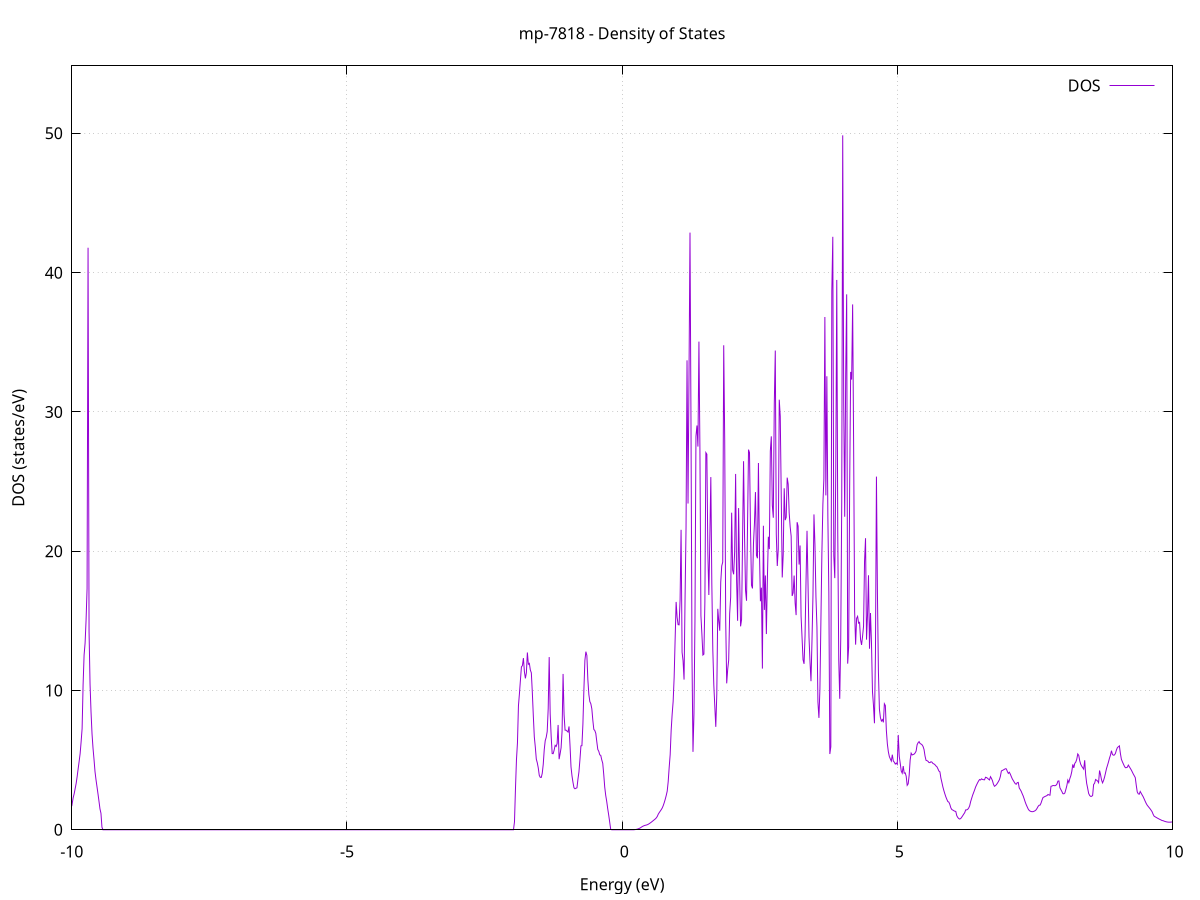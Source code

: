 set title 'mp-7818 - Density of States'
set xlabel 'Energy (eV)'
set ylabel 'DOS (states/eV)'
set grid
set xrange [-10:10]
set yrange [0:54.845]
set xzeroaxis lt -1
set terminal png size 800,600
set output 'mp-7818_dos_gnuplot.png'
plot '-' using 1:2 with lines title 'DOS'
-11.704500 0.000000
-11.686400 0.000000
-11.668400 0.000000
-11.650400 0.000000
-11.632400 0.000000
-11.614400 0.000000
-11.596300 0.000000
-11.578300 0.000000
-11.560300 0.000000
-11.542300 0.000000
-11.524300 0.000000
-11.506200 0.000000
-11.488200 0.000000
-11.470200 0.000000
-11.452200 0.000000
-11.434200 0.000000
-11.416200 0.000000
-11.398100 0.000000
-11.380100 0.000000
-11.362100 0.000000
-11.344100 0.000000
-11.326100 0.000000
-11.308000 0.000000
-11.290000 0.000000
-11.272000 0.000000
-11.254000 0.000000
-11.236000 0.000000
-11.217900 0.000000
-11.199900 0.000000
-11.181900 0.000000
-11.163900 0.000000
-11.145900 0.000000
-11.127900 0.000000
-11.109800 0.000000
-11.091800 0.000000
-11.073800 0.000000
-11.055800 0.000000
-11.037800 0.000000
-11.019700 0.000000
-11.001700 0.000000
-10.983700 0.000000
-10.965700 0.000000
-10.947700 0.000000
-10.929600 0.000000
-10.911600 0.000000
-10.893600 0.000000
-10.875600 0.000000
-10.857600 0.000000
-10.839600 0.000000
-10.821500 0.000000
-10.803500 0.000000
-10.785500 0.000000
-10.767500 0.000000
-10.749500 0.000000
-10.731400 0.000000
-10.713400 0.000000
-10.695400 0.000000
-10.677400 0.000000
-10.659400 0.000000
-10.641300 0.000000
-10.623300 0.000000
-10.605300 0.000000
-10.587300 0.000000
-10.569300 0.000000
-10.551300 0.000000
-10.533200 0.000000
-10.515200 0.000000
-10.497200 0.000000
-10.479200 0.000000
-10.461200 0.000000
-10.443100 0.000000
-10.425100 0.000000
-10.407100 0.000000
-10.389100 0.000000
-10.371100 0.000000
-10.353000 0.000000
-10.335000 0.000000
-10.317000 0.000000
-10.299000 0.000000
-10.281000 0.000000
-10.263000 0.000000
-10.244900 0.000000
-10.226900 0.000000
-10.208900 0.000000
-10.190900 0.000000
-10.172900 0.000000
-10.154800 0.000000
-10.136800 0.000000
-10.118800 0.000000
-10.100800 0.000000
-10.082800 0.000000
-10.064700 0.003700
-10.046700 0.528000
-10.028700 1.238300
-10.010700 1.421700
-9.992700 1.884800
-9.974600 2.308200
-9.956600 2.587300
-9.938600 2.962700
-9.920600 3.331700
-9.902600 3.821900
-9.884600 4.375500
-9.866500 4.909200
-9.848500 5.467500
-9.830500 6.323600
-9.812500 7.261700
-9.794500 10.437900
-9.776400 12.550800
-9.758400 13.399100
-9.740400 15.060600
-9.722400 17.315200
-9.704400 41.787700
-9.686300 14.221400
-9.668300 10.449400
-9.650300 8.446800
-9.632300 6.886600
-9.614300 5.857400
-9.596300 5.053900
-9.578200 4.175700
-9.560200 3.595200
-9.542200 3.092300
-9.524200 2.584800
-9.506200 2.055900
-9.488100 1.502300
-9.470100 1.184700
-9.452100 0.188100
-9.434100 0.000000
-9.416100 0.000000
-9.398000 0.000000
-9.380000 0.000000
-9.362000 0.000000
-9.344000 0.000000
-9.326000 0.000000
-9.308000 0.000000
-9.289900 0.000000
-9.271900 0.000000
-9.253900 0.000000
-9.235900 0.000000
-9.217900 0.000000
-9.199800 0.000000
-9.181800 0.000000
-9.163800 0.000000
-9.145800 0.000000
-9.127800 0.000000
-9.109700 0.000000
-9.091700 0.000000
-9.073700 0.000000
-9.055700 0.000000
-9.037700 0.000000
-9.019700 0.000000
-9.001600 0.000000
-8.983600 0.000000
-8.965600 0.000000
-8.947600 0.000000
-8.929600 0.000000
-8.911500 0.000000
-8.893500 0.000000
-8.875500 0.000000
-8.857500 0.000000
-8.839500 0.000000
-8.821400 0.000000
-8.803400 0.000000
-8.785400 0.000000
-8.767400 0.000000
-8.749400 0.000000
-8.731400 0.000000
-8.713300 0.000000
-8.695300 0.000000
-8.677300 0.000000
-8.659300 0.000000
-8.641300 0.000000
-8.623200 0.000000
-8.605200 0.000000
-8.587200 0.000000
-8.569200 0.000000
-8.551200 0.000000
-8.533100 0.000000
-8.515100 0.000000
-8.497100 0.000000
-8.479100 0.000000
-8.461100 0.000000
-8.443100 0.000000
-8.425000 0.000000
-8.407000 0.000000
-8.389000 0.000000
-8.371000 0.000000
-8.353000 0.000000
-8.334900 0.000000
-8.316900 0.000000
-8.298900 0.000000
-8.280900 0.000000
-8.262900 0.000000
-8.244800 0.000000
-8.226800 0.000000
-8.208800 0.000000
-8.190800 0.000000
-8.172800 0.000000
-8.154800 0.000000
-8.136700 0.000000
-8.118700 0.000000
-8.100700 0.000000
-8.082700 0.000000
-8.064700 0.000000
-8.046600 0.000000
-8.028600 0.000000
-8.010600 0.000000
-7.992600 0.000000
-7.974600 0.000000
-7.956500 0.000000
-7.938500 0.000000
-7.920500 0.000000
-7.902500 0.000000
-7.884500 0.000000
-7.866500 0.000000
-7.848400 0.000000
-7.830400 0.000000
-7.812400 0.000000
-7.794400 0.000000
-7.776400 0.000000
-7.758300 0.000000
-7.740300 0.000000
-7.722300 0.000000
-7.704300 0.000000
-7.686300 0.000000
-7.668200 0.000000
-7.650200 0.000000
-7.632200 0.000000
-7.614200 0.000000
-7.596200 0.000000
-7.578100 0.000000
-7.560100 0.000000
-7.542100 0.000000
-7.524100 0.000000
-7.506100 0.000000
-7.488100 0.000000
-7.470000 0.000000
-7.452000 0.000000
-7.434000 0.000000
-7.416000 0.000000
-7.398000 0.000000
-7.379900 0.000000
-7.361900 0.000000
-7.343900 0.000000
-7.325900 0.000000
-7.307900 0.000000
-7.289800 0.000000
-7.271800 0.000000
-7.253800 0.000000
-7.235800 0.000000
-7.217800 0.000000
-7.199800 0.000000
-7.181700 0.000000
-7.163700 0.000000
-7.145700 0.000000
-7.127700 0.000000
-7.109700 0.000000
-7.091600 0.000000
-7.073600 0.000000
-7.055600 0.000000
-7.037600 0.000000
-7.019600 0.000000
-7.001500 0.000000
-6.983500 0.000000
-6.965500 0.000000
-6.947500 0.000000
-6.929500 0.000000
-6.911500 0.000000
-6.893400 0.000000
-6.875400 0.000000
-6.857400 0.000000
-6.839400 0.000000
-6.821400 0.000000
-6.803300 0.000000
-6.785300 0.000000
-6.767300 0.000000
-6.749300 0.000000
-6.731300 0.000000
-6.713200 0.000000
-6.695200 0.000000
-6.677200 0.000000
-6.659200 0.000000
-6.641200 0.000000
-6.623200 0.000000
-6.605100 0.000000
-6.587100 0.000000
-6.569100 0.000000
-6.551100 0.000000
-6.533100 0.000000
-6.515000 0.000000
-6.497000 0.000000
-6.479000 0.000000
-6.461000 0.000000
-6.443000 0.000000
-6.424900 0.000000
-6.406900 0.000000
-6.388900 0.000000
-6.370900 0.000000
-6.352900 0.000000
-6.334900 0.000000
-6.316800 0.000000
-6.298800 0.000000
-6.280800 0.000000
-6.262800 0.000000
-6.244800 0.000000
-6.226700 0.000000
-6.208700 0.000000
-6.190700 0.000000
-6.172700 0.000000
-6.154700 0.000000
-6.136600 0.000000
-6.118600 0.000000
-6.100600 0.000000
-6.082600 0.000000
-6.064600 0.000000
-6.046600 0.000000
-6.028500 0.000000
-6.010500 0.000000
-5.992500 0.000000
-5.974500 0.000000
-5.956500 0.000000
-5.938400 0.000000
-5.920400 0.000000
-5.902400 0.000000
-5.884400 0.000000
-5.866400 0.000000
-5.848300 0.000000
-5.830300 0.000000
-5.812300 0.000000
-5.794300 0.000000
-5.776300 0.000000
-5.758300 0.000000
-5.740200 0.000000
-5.722200 0.000000
-5.704200 0.000000
-5.686200 0.000000
-5.668200 0.000000
-5.650100 0.000000
-5.632100 0.000000
-5.614100 0.000000
-5.596100 0.000000
-5.578100 0.000000
-5.560000 0.000000
-5.542000 0.000000
-5.524000 0.000000
-5.506000 0.000000
-5.488000 0.000000
-5.469900 0.000000
-5.451900 0.000000
-5.433900 0.000000
-5.415900 0.000000
-5.397900 0.000000
-5.379900 0.000000
-5.361800 0.000000
-5.343800 0.000000
-5.325800 0.000000
-5.307800 0.000000
-5.289800 0.000000
-5.271700 0.000000
-5.253700 0.000000
-5.235700 0.000000
-5.217700 0.000000
-5.199700 0.000000
-5.181600 0.000000
-5.163600 0.000000
-5.145600 0.000000
-5.127600 0.000000
-5.109600 0.000000
-5.091600 0.000000
-5.073500 0.000000
-5.055500 0.000000
-5.037500 0.000000
-5.019500 0.000000
-5.001500 0.000000
-4.983400 0.000000
-4.965400 0.000000
-4.947400 0.000000
-4.929400 0.000000
-4.911400 0.000000
-4.893300 0.000000
-4.875300 0.000000
-4.857300 0.000000
-4.839300 0.000000
-4.821300 0.000000
-4.803300 0.000000
-4.785200 0.000000
-4.767200 0.000000
-4.749200 0.000000
-4.731200 0.000000
-4.713200 0.000000
-4.695100 0.000000
-4.677100 0.000000
-4.659100 0.000000
-4.641100 0.000000
-4.623100 0.000000
-4.605000 0.000000
-4.587000 0.000000
-4.569000 0.000000
-4.551000 0.000000
-4.533000 0.000000
-4.515000 0.000000
-4.496900 0.000000
-4.478900 0.000000
-4.460900 0.000000
-4.442900 0.000000
-4.424900 0.000000
-4.406800 0.000000
-4.388800 0.000000
-4.370800 0.000000
-4.352800 0.000000
-4.334800 0.000000
-4.316700 0.000000
-4.298700 0.000000
-4.280700 0.000000
-4.262700 0.000000
-4.244700 0.000000
-4.226700 0.000000
-4.208600 0.000000
-4.190600 0.000000
-4.172600 0.000000
-4.154600 0.000000
-4.136600 0.000000
-4.118500 0.000000
-4.100500 0.000000
-4.082500 0.000000
-4.064500 0.000000
-4.046500 0.000000
-4.028400 0.000000
-4.010400 0.000000
-3.992400 0.000000
-3.974400 0.000000
-3.956400 0.000000
-3.938400 0.000000
-3.920300 0.000000
-3.902300 0.000000
-3.884300 0.000000
-3.866300 0.000000
-3.848300 0.000000
-3.830200 0.000000
-3.812200 0.000000
-3.794200 0.000000
-3.776200 0.000000
-3.758200 0.000000
-3.740100 0.000000
-3.722100 0.000000
-3.704100 0.000000
-3.686100 0.000000
-3.668100 0.000000
-3.650100 0.000000
-3.632000 0.000000
-3.614000 0.000000
-3.596000 0.000000
-3.578000 0.000000
-3.560000 0.000000
-3.541900 0.000000
-3.523900 0.000000
-3.505900 0.000000
-3.487900 0.000000
-3.469900 0.000000
-3.451800 0.000000
-3.433800 0.000000
-3.415800 0.000000
-3.397800 0.000000
-3.379800 0.000000
-3.361800 0.000000
-3.343700 0.000000
-3.325700 0.000000
-3.307700 0.000000
-3.289700 0.000000
-3.271700 0.000000
-3.253600 0.000000
-3.235600 0.000000
-3.217600 0.000000
-3.199600 0.000000
-3.181600 0.000000
-3.163500 0.000000
-3.145500 0.000000
-3.127500 0.000000
-3.109500 0.000000
-3.091500 0.000000
-3.073400 0.000000
-3.055400 0.000000
-3.037400 0.000000
-3.019400 0.000000
-3.001400 0.000000
-2.983400 0.000000
-2.965300 0.000000
-2.947300 0.000000
-2.929300 0.000000
-2.911300 0.000000
-2.893300 0.000000
-2.875200 0.000000
-2.857200 0.000000
-2.839200 0.000000
-2.821200 0.000000
-2.803200 0.000000
-2.785100 0.000000
-2.767100 0.000000
-2.749100 0.000000
-2.731100 0.000000
-2.713100 0.000000
-2.695100 0.000000
-2.677000 0.000000
-2.659000 0.000000
-2.641000 0.000000
-2.623000 0.000000
-2.605000 0.000000
-2.586900 0.000000
-2.568900 0.000000
-2.550900 0.000000
-2.532900 0.000000
-2.514900 0.000000
-2.496800 0.000000
-2.478800 0.000000
-2.460800 0.000000
-2.442800 0.000000
-2.424800 0.000000
-2.406800 0.000000
-2.388700 0.000000
-2.370700 0.000000
-2.352700 0.000000
-2.334700 0.000000
-2.316700 0.000000
-2.298600 0.000000
-2.280600 0.000000
-2.262600 0.000000
-2.244600 0.000000
-2.226600 0.000000
-2.208500 0.000000
-2.190500 0.000000
-2.172500 0.000000
-2.154500 0.000000
-2.136500 0.000000
-2.118500 0.000000
-2.100400 0.000000
-2.082400 0.000000
-2.064400 0.000000
-2.046400 0.000000
-2.028400 0.000000
-2.010300 0.000000
-1.992300 0.000000
-1.974300 0.000000
-1.956300 0.567200
-1.938300 2.950800
-1.920200 5.035500
-1.902200 6.238400
-1.884200 8.904700
-1.866200 9.776300
-1.848200 10.744000
-1.830200 11.694600
-1.812100 11.787600
-1.794100 12.327100
-1.776100 11.356600
-1.758100 10.870100
-1.740100 11.270800
-1.722000 12.727400
-1.704000 11.881900
-1.686000 11.947100
-1.668000 11.470500
-1.650000 11.265800
-1.631900 9.853500
-1.613900 8.174700
-1.595900 6.666500
-1.577900 5.947400
-1.559900 5.072600
-1.541900 4.808900
-1.523800 4.435800
-1.505800 3.905100
-1.487800 3.764400
-1.469800 3.757300
-1.451800 4.051200
-1.433700 4.695300
-1.415700 5.745000
-1.397700 6.395700
-1.379700 6.636100
-1.361700 7.053400
-1.343600 8.696000
-1.325600 12.400700
-1.307600 8.320700
-1.289600 6.698500
-1.271600 5.471700
-1.253600 5.463400
-1.235500 5.718600
-1.217500 6.060100
-1.199500 5.983300
-1.181500 6.189000
-1.163500 7.524500
-1.145400 5.067300
-1.127400 5.449900
-1.109400 5.887300
-1.091400 7.084900
-1.073400 11.188000
-1.055300 8.261900
-1.037300 7.152500
-1.019300 7.149100
-1.001300 7.083300
-0.983300 7.015600
-0.965200 7.417800
-0.947200 6.047600
-0.929200 4.514400
-0.911200 3.866400
-0.893200 3.402600
-0.875200 3.015100
-0.857100 2.944700
-0.839100 2.982600
-0.821100 3.013900
-0.803100 3.632400
-0.785100 4.152500
-0.767000 5.033500
-0.749000 6.022400
-0.731000 6.040500
-0.713000 7.580100
-0.695000 10.062600
-0.676900 12.164200
-0.658900 12.787500
-0.640900 12.512700
-0.622900 10.767400
-0.604900 9.713300
-0.586900 9.205600
-0.568800 9.047800
-0.550800 8.685700
-0.532800 7.867700
-0.514800 7.207400
-0.496800 7.126600
-0.478700 6.924700
-0.460700 6.325100
-0.442700 5.769800
-0.424700 5.634400
-0.406700 5.381300
-0.388600 5.339900
-0.370600 5.020300
-0.352600 4.775200
-0.334600 3.981900
-0.316600 3.063100
-0.298600 2.469600
-0.280500 2.042000
-0.262500 1.521100
-0.244500 1.062100
-0.226500 0.560100
-0.208500 0.038600
-0.190400 0.000000
-0.172400 0.000000
-0.154400 0.000000
-0.136400 0.000000
-0.118400 0.000000
-0.100300 0.000000
-0.082300 0.000000
-0.064300 0.000000
-0.046300 0.000000
-0.028300 0.000000
-0.010300 0.000000
0.007800 0.000000
0.025800 0.000000
0.043800 0.000000
0.061800 0.000000
0.079800 0.000000
0.097900 0.000000
0.115900 0.000000
0.133900 0.000000
0.151900 0.000000
0.169900 0.000000
0.188000 0.000000
0.206000 0.000800
0.224000 0.006000
0.242000 0.015800
0.260000 0.030400
0.278000 0.049700
0.296100 0.073700
0.314100 0.102600
0.332100 0.141600
0.350100 0.191800
0.368100 0.235300
0.386200 0.272200
0.404200 0.302400
0.422200 0.323300
0.440200 0.340100
0.458200 0.365500
0.476300 0.400800
0.494300 0.445500
0.512300 0.494900
0.530300 0.547800
0.548300 0.604100
0.566300 0.662800
0.584400 0.721300
0.602400 0.779400
0.620400 0.852700
0.638400 0.957900
0.656400 1.122300
0.674500 1.236900
0.692500 1.341200
0.710500 1.446500
0.728500 1.564800
0.746500 1.734000
0.764600 1.944700
0.782600 2.185800
0.800600 2.457100
0.818600 2.769300
0.836600 3.449300
0.854600 4.472500
0.872700 5.394300
0.890700 7.139000
0.908700 8.297900
0.926700 9.210600
0.944700 10.929200
0.962800 13.671100
0.980800 16.359000
0.998800 15.254800
1.016800 14.725700
1.034800 14.713500
1.052900 16.512500
1.070900 21.538100
1.088900 12.748000
1.106900 12.136300
1.124900 10.781300
1.143000 16.598500
1.161000 21.703300
1.179000 33.701700
1.197000 23.424500
1.215000 32.682200
1.233000 42.873200
1.251100 29.096200
1.269100 12.403200
1.287100 5.593400
1.305100 8.344500
1.323100 15.048500
1.341200 28.253300
1.359200 29.023900
1.377200 27.513200
1.395200 35.048900
1.413200 27.314500
1.431300 15.380500
1.449300 14.020800
1.467300 12.544600
1.485300 12.609000
1.503300 16.332700
1.521300 27.077500
1.539400 26.959800
1.557400 19.877800
1.575400 16.854800
1.593400 20.973200
1.611400 25.323100
1.629500 17.653400
1.647500 12.897500
1.665500 10.403400
1.683500 8.866500
1.701500 7.391600
1.719600 9.717800
1.737600 15.865000
1.755600 14.984500
1.773600 14.292800
1.791600 17.791200
1.809600 18.941500
1.827700 19.221800
1.845700 34.783800
1.863700 27.970500
1.881700 15.012400
1.899700 10.512800
1.917800 11.520400
1.935800 12.169400
1.953800 15.522200
1.971800 16.699800
1.989800 22.766600
2.007900 18.635700
2.025900 18.341400
2.043900 19.921800
2.061900 25.548100
2.079900 17.891900
2.097900 15.002800
2.116000 23.097600
2.134000 18.265000
2.152000 14.605700
2.170000 15.090200
2.188000 20.888400
2.206100 26.459300
2.224100 21.046500
2.242100 17.175600
2.260100 16.443000
2.278100 21.783700
2.296200 27.293200
2.314200 27.076100
2.332200 21.525300
2.350200 17.561000
2.368200 17.327900
2.386200 20.546800
2.404300 22.035300
2.422300 24.245300
2.440300 19.706700
2.458300 19.494700
2.476300 26.334300
2.494400 20.111800
2.512400 16.406500
2.530400 17.380900
2.548400 11.571300
2.566400 21.828400
2.584500 15.783700
2.602500 18.257400
2.620500 14.049400
2.638500 17.958900
2.656500 21.039300
2.674500 20.152600
2.692600 27.196400
2.710600 28.246600
2.728600 23.296600
2.746600 22.402700
2.764600 30.617900
2.782700 34.409500
2.800700 21.237500
2.818700 18.939700
2.836700 20.140700
2.854700 30.878800
2.872800 29.684500
2.890800 24.019300
2.908800 18.115500
2.926800 19.774700
2.944800 24.516700
2.962800 22.231300
2.980900 22.438000
2.998900 25.282200
3.016900 24.813200
3.034900 22.756000
3.052900 21.756900
3.071000 21.074100
3.089000 16.787200
3.107000 17.007400
3.125000 18.250700
3.143000 16.292400
3.161100 15.411800
3.179100 22.082600
3.197100 21.799800
3.215100 19.042000
3.233100 20.410000
3.251100 15.343100
3.269200 13.765000
3.287200 12.205400
3.305200 11.912900
3.323200 13.925200
3.341200 17.843200
3.359300 21.465500
3.377300 17.646300
3.395300 13.835900
3.413300 12.072300
3.431300 10.669800
3.449400 13.564900
3.467400 16.830400
3.485400 22.639800
3.503400 20.448500
3.521400 16.732100
3.539500 14.556100
3.557500 9.172400
3.575500 8.033200
3.593500 10.102200
3.611500 14.955900
3.629500 19.895500
3.647600 23.384800
3.665600 25.200600
3.683600 36.813900
3.701600 24.009000
3.719600 32.561900
3.737700 22.542100
3.755700 17.018800
3.773700 5.439900
3.791700 5.961400
3.809700 38.666400
3.827800 42.574000
3.845800 19.680300
3.863800 18.068900
3.881800 25.822900
3.899800 39.473900
3.917800 21.269200
3.935900 12.174400
3.953900 9.402300
3.971900 13.693200
3.989900 23.532600
4.007900 49.859200
4.026000 30.710200
4.044000 22.476000
4.062000 32.613300
4.080000 38.443800
4.098000 11.928000
4.116100 13.134400
4.134100 24.588700
4.152100 32.873200
4.170100 32.322000
4.188100 37.720200
4.206100 27.602300
4.224200 15.692600
4.242200 13.290400
4.260200 15.179700
4.278200 15.323000
4.296200 14.835300
4.314300 14.888300
4.332300 13.647300
4.350300 13.272500
4.368300 13.883000
4.386300 14.614300
4.404400 19.278300
4.422400 20.935000
4.440400 13.648700
4.458400 15.435000
4.476400 18.271900
4.494400 12.998500
4.512500 15.560700
4.530500 13.396400
4.548500 9.919900
4.566500 8.941000
4.584500 7.648200
4.602600 12.677800
4.620600 25.355100
4.638600 16.983200
4.656600 11.326200
4.674600 8.658900
4.692700 8.054700
4.710700 7.808300
4.728700 7.912000
4.746700 7.713800
4.764700 9.046700
4.782700 8.917600
4.800800 7.136400
4.818800 6.171600
4.836800 5.606600
4.854800 5.259700
4.872800 5.087300
4.890900 4.932000
4.908900 5.390800
4.926900 4.938800
4.944900 4.853900
4.962900 4.718000
4.981000 4.790400
4.999000 4.696800
5.017000 6.806400
5.035000 5.267900
5.053000 4.769400
5.071000 4.215900
5.089100 4.064200
5.107100 4.573300
5.125100 4.060700
5.143100 4.085100
5.161100 3.847200
5.179200 3.190100
5.197200 3.295800
5.215200 3.915300
5.233200 5.007600
5.251200 5.500800
5.269300 5.371800
5.287300 5.400500
5.305300 5.431700
5.323300 5.512900
5.341300 5.647000
5.359300 6.102000
5.377400 6.249500
5.395400 6.328900
5.413400 6.192700
5.431400 6.157000
5.449400 6.100100
5.467500 5.983700
5.485500 5.761400
5.503500 5.295500
5.521500 4.987200
5.539500 4.961000
5.557600 4.915900
5.575600 4.824700
5.593600 4.821800
5.611600 4.885500
5.629600 4.853900
5.647700 4.758800
5.665700 4.728100
5.683700 4.672600
5.701700 4.583400
5.719700 4.522700
5.737700 4.377700
5.755800 4.216700
5.773800 4.160000
5.791800 3.709900
5.809800 3.401800
5.827800 3.077300
5.845900 2.810300
5.863900 2.576100
5.881900 2.362000
5.899900 2.183500
5.917900 2.024300
5.936000 1.987500
5.954000 1.823900
5.972000 1.579900
5.990000 1.453000
6.008000 1.415900
6.026000 1.369900
6.044100 1.332100
6.062100 1.318900
6.080100 1.015000
6.098100 0.885700
6.116100 0.804100
6.134200 0.770500
6.152200 0.809200
6.170200 0.902600
6.188200 1.009600
6.206200 1.121100
6.224300 1.226400
6.242300 1.429000
6.260300 1.428000
6.278300 1.465800
6.296300 1.560100
6.314300 1.715000
6.332400 2.023300
6.350400 2.253100
6.368400 2.483600
6.386400 2.670400
6.404400 2.861500
6.422500 3.071100
6.440500 3.224300
6.458500 3.372800
6.476500 3.503800
6.494500 3.608000
6.512600 3.576200
6.530600 3.658000
6.548600 3.610700
6.566600 3.595600
6.584600 3.586100
6.602600 3.770800
6.620700 3.748500
6.638700 3.701000
6.656700 3.632900
6.674700 3.576800
6.692700 3.812100
6.710800 3.687900
6.728800 3.520300
6.746800 3.270400
6.764800 3.122400
6.782800 3.168500
6.800900 3.240700
6.818900 3.345000
6.836900 3.463000
6.854900 3.600600
6.872900 3.838100
6.890900 4.225600
6.909000 4.257800
6.927000 4.298800
6.945000 4.337900
6.963000 4.383200
6.981000 4.370500
6.999100 4.186500
7.017100 4.047900
7.035100 4.129900
7.053100 3.995200
7.071100 3.819900
7.089200 3.652700
7.107200 3.536000
7.125200 3.416400
7.143200 3.305800
7.161200 3.270400
7.179200 3.382600
7.197300 3.401100
7.215300 3.002300
7.233300 2.886100
7.251300 2.759000
7.269300 2.584800
7.287400 2.423600
7.305400 2.216100
7.323400 1.994900
7.341400 1.808100
7.359400 1.649900
7.377500 1.494000
7.395500 1.392000
7.413500 1.339200
7.431500 1.309100
7.449500 1.297800
7.467500 1.305000
7.485600 1.331000
7.503600 1.369800
7.521600 1.431400
7.539600 1.541400
7.557600 1.675200
7.575700 1.760200
7.593700 1.770300
7.611700 1.919700
7.629700 2.136000
7.647700 2.319100
7.665800 2.352800
7.683800 2.393500
7.701800 2.424000
7.719800 2.456500
7.737800 2.533600
7.755900 2.500300
7.773900 2.482200
7.791900 3.120500
7.809900 3.140200
7.827900 3.178300
7.845900 3.174000
7.864000 3.161300
7.882000 3.192900
7.900000 3.279100
7.918000 3.494300
7.936000 3.508300
7.954100 3.015500
7.972100 2.880700
7.990100 2.746900
8.008100 2.593300
8.026100 2.580700
8.044200 2.642500
8.062200 2.892800
8.080200 3.167200
8.098200 3.566000
8.116200 3.391300
8.134200 3.670300
8.152300 3.874500
8.170300 4.182200
8.188300 4.694500
8.206300 4.442600
8.224300 4.765700
8.242400 4.860300
8.260400 5.059900
8.278400 5.444500
8.296400 5.344000
8.314400 4.957200
8.332500 4.699600
8.350500 4.560700
8.368500 4.452500
8.386500 4.351400
8.404500 4.992500
8.422500 3.939200
8.440600 3.329600
8.458600 2.979700
8.476600 2.607800
8.494600 2.462900
8.512600 2.396400
8.530700 2.402200
8.548700 2.463900
8.566700 3.250400
8.584700 3.342900
8.602700 3.610100
8.620800 3.559000
8.638800 3.500700
8.656800 3.380200
8.674800 4.256200
8.692800 3.956100
8.710800 3.576400
8.728900 3.368900
8.746900 3.533500
8.764900 3.770500
8.782900 4.077300
8.800900 4.395200
8.819000 4.630300
8.837000 4.870200
8.855000 5.143000
8.873000 5.358000
8.891000 5.677000
8.909100 5.403700
8.927100 5.353900
8.945100 5.370100
8.963100 5.483600
8.981100 5.726500
8.999100 5.902300
9.017200 5.963700
9.035200 6.024100
9.053200 5.481100
9.071200 5.063300
9.089200 4.884300
9.107300 4.726700
9.125300 4.571600
9.143300 4.458300
9.161300 4.460500
9.179300 4.490800
9.197400 4.644400
9.215400 4.528200
9.233400 4.410000
9.251400 4.291600
9.269400 4.151600
9.287400 4.004200
9.305500 3.878300
9.323500 3.743800
9.341500 3.195700
9.359500 2.716300
9.377500 2.583200
9.395600 2.553600
9.413600 2.747600
9.431600 2.618600
9.449600 2.492300
9.467600 2.369800
9.485700 2.209900
9.503700 2.047200
9.521700 1.895500
9.539700 1.769500
9.557700 1.679000
9.575700 1.590700
9.593800 1.500600
9.611800 1.401300
9.629800 1.290400
9.647800 1.113200
9.665800 0.977800
9.683900 0.933300
9.701900 0.890500
9.719900 0.849800
9.737900 0.811000
9.755900 0.773500
9.774000 0.737400
9.792000 0.702500
9.810000 0.663900
9.828000 0.654100
9.846000 0.623500
9.864000 0.597300
9.882100 0.576800
9.900100 0.561900
9.918100 0.550600
9.936100 0.545100
9.954100 0.545600
9.972200 0.550900
9.990200 0.560700
10.008200 0.574300
10.026200 0.590700
10.044200 0.606000
10.062300 0.622100
10.080300 0.640800
10.098300 0.699100
10.116300 0.791300
10.134300 0.888500
10.152400 0.998600
10.170400 1.114900
10.188400 1.375600
10.206400 1.643100
10.224400 1.908400
10.242400 2.112300
10.260500 2.211600
10.278500 2.311400
10.296500 2.392100
10.314500 2.470600
10.332500 2.677400
10.350600 2.806900
10.368600 2.846000
10.386600 2.968600
10.404600 3.100100
10.422600 3.225200
10.440700 3.344000
10.458700 3.460800
10.476700 3.582400
10.494700 3.841000
10.512700 3.608700
10.530700 3.531900
10.548800 3.523200
10.566800 3.622900
10.584800 3.705400
10.602800 3.725100
10.620800 3.720300
10.638900 3.716500
10.656900 3.721600
10.674900 3.735200
10.692900 3.769800
10.710900 3.833900
10.729000 3.904100
10.747000 3.977700
10.765000 4.026300
10.783000 4.023000
10.801000 4.001700
10.819000 3.996300
10.837100 4.014800
10.855100 4.095300
10.873100 4.162500
10.891100 4.202300
10.909100 4.275000
10.927200 4.371500
10.945200 4.447500
10.963200 4.671800
10.981200 4.792900
10.999200 4.693500
11.017300 4.197100
11.035300 3.483000
11.053300 3.066000
11.071300 2.813200
11.089300 2.702300
11.107300 2.621600
11.125400 2.572900
11.143400 2.555600
11.161400 2.558100
11.179400 2.586400
11.197400 2.635700
11.215500 2.693200
11.233500 2.736200
11.251500 2.781800
11.269500 2.832300
11.287500 2.888800
11.305600 2.944400
11.323600 2.997500
11.341600 3.070800
11.359600 3.158300
11.377600 3.252300
11.395600 3.332400
11.413700 3.358000
11.431700 3.282200
11.449700 3.200800
11.467700 3.153000
11.485700 3.080000
11.503800 2.998600
11.521800 2.917700
11.539800 2.838900
11.557800 2.769400
11.575800 2.818200
11.593900 2.901800
11.611900 3.092300
11.629900 3.235600
11.647900 3.353600
11.665900 3.593900
11.683900 3.790200
11.702000 3.952600
11.720000 4.081100
11.738000 4.230500
11.756000 4.471200
11.774000 4.511500
11.792100 4.307800
11.810100 4.227600
11.828100 4.222800
11.846100 4.240400
11.864100 4.270900
11.882200 4.185600
11.900200 3.997600
11.918200 3.932000
11.936200 3.861900
11.954200 3.835700
11.972200 3.749700
11.990300 3.684100
12.008300 3.728200
12.026300 3.738100
12.044300 3.615200
12.062300 3.634200
12.080400 3.724400
12.098400 3.739400
12.116400 3.795900
12.134400 3.857800
12.152400 3.934700
12.170500 4.030000
12.188500 4.145700
12.206500 4.285100
12.224500 4.460500
12.242500 5.542600
12.260600 4.956100
12.278600 4.864900
12.296600 4.636400
12.314600 4.477600
12.332600 4.318300
12.350600 4.195200
12.368700 4.119400
12.386700 3.947300
12.404700 3.833500
12.422700 3.718900
12.440700 3.600700
12.458800 3.478500
12.476800 3.306000
12.494800 3.198100
12.512800 3.142200
12.530800 3.076600
12.548900 2.991000
12.566900 2.904700
12.584900 2.846500
12.602900 2.863000
12.620900 2.941800
12.638900 3.026000
12.657000 3.172600
12.675000 3.319100
12.693000 3.440200
12.711000 3.484400
12.729000 3.440800
12.747100 3.379200
12.765100 3.301200
12.783100 3.283100
12.801100 3.287900
12.819100 3.297300
12.837200 3.301000
12.855200 3.331000
12.873200 3.380000
12.891200 3.431400
12.909200 3.477700
12.927200 3.706000
12.945300 3.944700
12.963300 4.350200
12.981300 4.392100
12.999300 4.363800
13.017300 4.756000
13.035400 4.659200
13.053400 4.574300
13.071400 4.573700
13.089400 4.579000
13.107400 4.656000
13.125500 4.736700
13.143500 4.764300
13.161500 4.689000
13.179500 4.657000
13.197500 4.512500
13.215500 4.501800
13.233600 4.586200
13.251600 4.643300
13.269600 5.160100
13.287600 5.316700
13.305600 5.357900
13.323700 5.324300
13.341700 5.166400
13.359700 4.895600
13.377700 4.644000
13.395700 4.303600
13.413800 4.235600
13.431800 4.071800
13.449800 3.684900
13.467800 3.484600
13.485800 3.420400
13.503800 3.345200
13.521900 3.266000
13.539900 3.163800
13.557900 3.118000
13.575900 3.159100
13.593900 3.252100
13.612000 3.333300
13.630000 3.691600
13.648000 4.099200
13.666000 4.856000
13.684000 5.333700
13.702100 4.713000
13.720100 4.734400
13.738100 4.940500
13.756100 5.029300
13.774100 4.870700
13.792100 4.778200
13.810200 4.952200
13.828200 5.652400
13.846200 6.476900
13.864200 6.242800
13.882200 5.915200
13.900300 5.558600
13.918300 5.227600
13.936300 5.112100
13.954300 4.771200
13.972300 4.653800
13.990400 4.681400
14.008400 4.739200
14.026400 4.764500
14.044400 4.804000
14.062400 4.596400
14.080400 4.465800
14.098500 4.282700
14.116500 4.098500
14.134500 3.909600
14.152500 4.711700
14.170500 5.197700
14.188600 5.000700
14.206600 4.754000
14.224600 4.116300
14.242600 3.339300
14.260600 2.877500
14.278700 2.481500
14.296700 2.509700
14.314700 2.555800
14.332700 2.584100
14.350700 2.704300
14.368700 2.761700
14.386800 2.926400
14.404800 3.002200
14.422800 3.088900
14.440800 3.142100
14.458800 3.210600
14.476900 3.306000
14.494900 3.579300
14.512900 3.795500
14.530900 4.154900
14.548900 4.992300
14.567000 5.319200
14.585000 5.180800
14.603000 5.148800
14.621000 5.121600
14.639000 5.150600
14.657100 5.118000
14.675100 4.897900
14.693100 4.921600
14.711100 5.006800
14.729100 5.105200
14.747100 5.182400
14.765200 5.934300
14.783200 6.254500
14.801200 6.520900
14.819200 6.359700
14.837200 6.290600
14.855300 6.172500
14.873300 6.093400
14.891300 5.915900
14.909300 5.734500
14.927300 5.530800
14.945400 5.305000
14.963400 6.781600
14.981400 4.110500
14.999400 3.371200
15.017400 3.261500
15.035400 3.208700
15.053500 3.164200
15.071500 3.154300
15.089500 3.195300
15.107500 3.301100
15.125500 3.524000
15.143600 3.867700
15.161600 6.390800
15.179600 7.552200
15.197600 6.936800
15.215600 6.604900
15.233700 6.333400
15.251700 6.188000
15.269700 5.977200
15.287700 5.867300
15.305700 5.824200
15.323700 5.775700
15.341800 5.676400
15.359800 5.546100
15.377800 5.650300
15.395800 6.011400
15.413800 6.495400
15.431900 6.349500
15.449900 5.697200
15.467900 5.260900
15.485900 4.923100
15.503900 4.745200
15.522000 4.883600
15.540000 5.445200
15.558000 6.067200
15.576000 6.601200
15.594000 6.988700
15.612000 7.314400
15.630100 7.517300
15.648100 7.385700
15.666100 6.604700
15.684100 5.957700
15.702100 5.732900
15.720200 5.771200
15.738200 5.876400
15.756200 5.705900
15.774200 5.509100
15.792200 5.821100
15.810300 5.953900
15.828300 5.928100
15.846300 5.521000
15.864300 5.209100
15.882300 4.893500
15.900300 5.079200
15.918400 4.830200
15.936400 4.785700
15.954400 4.772200
15.972400 4.830500
15.990400 4.923500
16.008500 4.986300
16.026500 4.990100
16.044500 4.950000
16.062500 4.883000
16.080500 4.808300
16.098600 4.798300
16.116600 4.623900
16.134600 4.429500
16.152600 4.169900
16.170600 4.074000
16.188600 3.999200
16.206700 3.918200
16.224700 3.823300
16.242700 3.702900
16.260700 3.639800
16.278700 3.759800
16.296800 3.721000
16.314800 3.628900
16.332800 3.589100
16.350800 3.663600
16.368800 3.579600
16.386900 3.536000
16.404900 3.484100
16.422900 3.500900
16.440900 3.494600
16.458900 3.571200
16.476900 3.666900
16.495000 3.747900
16.513000 3.810500
16.531000 3.907500
16.549000 3.967400
16.567000 3.934400
16.585100 3.970700
16.603100 3.918300
16.621100 3.831100
16.639100 3.778200
16.657100 3.771700
16.675200 3.523800
16.693200 3.308700
16.711200 3.223500
16.729200 3.172700
16.747200 3.143000
16.765300 3.297300
16.783300 3.540600
16.801300 3.699900
16.819300 3.804400
16.837300 3.837300
16.855300 4.297300
16.873400 3.775000
16.891400 3.753700
16.909400 3.734000
16.927400 3.788700
16.945400 3.886300
16.963500 3.979900
16.981500 3.953100
16.999500 3.900000
17.017500 3.888600
17.035500 3.929300
17.053600 4.050700
17.071600 4.181000
17.089600 4.424800
17.107600 4.628800
17.125600 4.742700
17.143600 4.758800
17.161700 5.039400
17.179700 4.596600
17.197700 4.281200
17.215700 4.195600
17.233700 4.139000
17.251800 4.314200
17.269800 4.780100
17.287800 4.798500
17.305800 5.672900
17.323800 5.207400
17.341900 5.161700
17.359900 4.932700
17.377900 4.938100
17.395900 5.172600
17.413900 5.352300
17.431900 5.848800
17.450000 6.345300
17.468000 6.373500
17.486000 6.334700
17.504000 5.814100
17.522000 5.507100
17.540100 5.432300
17.558100 5.435700
17.576100 5.428200
17.594100 5.306600
17.612100 5.319000
17.630200 5.262900
17.648200 4.963600
17.666200 4.697200
17.684200 4.552100
17.702200 4.300400
17.720200 4.089400
17.738300 4.261500
17.756300 3.608900
17.774300 3.274200
17.792300 3.245700
17.810300 3.229800
17.828400 3.239000
17.846400 3.380300
17.864400 3.533600
17.882400 3.750700
17.900400 4.064200
17.918500 4.459300
17.936500 4.920800
17.954500 5.435500
17.972500 6.035600
17.990500 6.585400
18.008500 6.962600
18.026600 6.833000
18.044600 7.071300
18.062600 6.533800
18.080600 5.948000
18.098600 5.420400
18.116700 4.926200
18.134700 4.488700
18.152700 4.257800
18.170700 4.048600
18.188700 3.927800
18.206800 3.868400
18.224800 3.798500
18.242800 3.853300
18.260800 4.237800
18.278800 4.638800
18.296800 5.071500
18.314900 5.637600
18.332900 6.074200
18.350900 6.607500
18.368900 6.975400
18.386900 8.205500
18.405000 8.228600
18.423000 7.831300
18.441000 7.190400
18.459000 5.931900
18.477000 5.516800
18.495100 5.042900
18.513100 4.792500
18.531100 5.043100
18.549100 4.892600
18.567100 4.835600
18.585100 4.713900
18.603200 4.845200
18.621200 4.964500
18.639200 5.104600
18.657200 5.199600
18.675200 5.361200
18.693300 5.395700
18.711300 5.175100
18.729300 4.979900
18.747300 4.779100
18.765300 4.623100
18.783400 4.427100
18.801400 4.227300
18.819400 4.163000
18.837400 4.087500
18.855400 4.150200
18.873500 4.467000
18.891500 4.846600
18.909500 5.767700
18.927500 5.450300
18.945500 5.578500
18.963500 5.753600
18.981600 5.836300
18.999600 5.644100
19.017600 5.506800
19.035600 5.551200
19.053600 4.898900
19.071700 4.596000
19.089700 4.085100
19.107700 3.514900
19.125700 3.041000
19.143700 2.781900
19.161800 2.588200
19.179800 4.080200
19.197800 2.583200
19.215800 2.585300
19.233800 2.592000
19.251800 2.596400
19.269900 2.647100
19.287900 2.907700
19.305900 3.015300
19.323900 3.110600
19.341900 3.209900
19.360000 3.314400
19.378000 3.500600
19.396000 3.985900
19.414000 4.439100
19.432000 4.633500
19.450100 4.952000
19.468100 5.356000
19.486100 5.833500
19.504100 5.839800
19.522100 5.952100
19.540100 5.920500
19.558200 5.803200
19.576200 5.839800
19.594200 5.927000
19.612200 5.862400
19.630200 5.571500
19.648300 5.400700
19.666300 5.355100
19.684300 5.359800
19.702300 5.186100
19.720300 4.946200
19.738400 4.617000
19.756400 4.474900
19.774400 4.168700
19.792400 4.048000
19.810400 3.995300
19.828400 3.953000
19.846500 3.986500
19.864500 5.398300
19.882500 5.278600
19.900500 5.301800
19.918500 6.081400
19.936600 5.494200
19.954600 5.262400
19.972600 5.173500
19.990600 5.010100
20.008600 4.867200
20.026700 4.788500
20.044700 4.752000
20.062700 4.743700
20.080700 4.750000
20.098700 5.129800
20.116700 5.518300
20.134800 5.653000
20.152800 5.724700
20.170800 5.450300
20.188800 5.013800
20.206800 4.636500
20.224900 4.131400
20.242900 3.971700
20.260900 3.868000
20.278900 3.829900
20.296900 4.004200
20.315000 4.436200
20.333000 4.686600
20.351000 4.742200
20.369000 4.669000
20.387000 4.628700
20.405000 4.617700
20.423100 4.627400
20.441100 4.566900
20.459100 4.142000
20.477100 3.690500
20.495100 3.588300
20.513200 3.531900
20.531200 3.481300
20.549200 3.506100
20.567200 3.614000
20.585200 3.778800
20.603300 3.959600
20.621300 4.156300
20.639300 4.390000
20.657300 4.753100
20.675300 4.779400
20.693300 4.899900
20.711400 4.844100
20.729400 4.651400
20.747400 4.464600
20.765400 4.377900
20.783400 4.304000
20.801500 4.222500
20.819500 4.054600
20.837500 3.729800
20.855500 3.676300
20.873500 3.702500
20.891600 3.922300
20.909600 4.249900
20.927600 4.468700
20.945600 4.701600
20.963600 4.933200
20.981600 5.301100
20.999700 5.747100
21.017700 6.309700
21.035700 6.616000
21.053700 6.943700
21.071700 6.806200
21.089800 5.896500
21.107800 5.329500
21.125800 5.545400
21.143800 4.479600
21.161800 4.346300
21.179900 4.487800
21.197900 4.765900
21.215900 4.898200
21.233900 5.078300
21.251900 5.232200
21.270000 5.333400
21.288000 5.397900
21.306000 5.362300
21.324000 5.325200
21.342000 5.297100
21.360000 5.257600
21.378100 5.170500
21.396100 5.022600
21.414100 4.990400
21.432100 5.015000
21.450100 4.860900
21.468200 4.768700
21.486200 4.613800
21.504200 4.417700
21.522200 4.213900
21.540200 4.013200
21.558300 3.683000
21.576300 3.388700
21.594300 3.260300
21.612300 3.271000
21.630300 3.372500
21.648300 3.664700
21.666400 3.973000
21.684400 4.094400
21.702400 4.014400
21.720400 3.998300
21.738400 3.904100
21.756500 3.773800
21.774500 3.529600
21.792500 3.155900
21.810500 2.820700
21.828500 2.500400
21.846600 2.446400
21.864600 2.389700
21.882600 2.358700
21.900600 2.368800
21.918600 2.268300
21.936600 2.134200
21.954700 2.000100
21.972700 1.876000
21.990700 1.757600
22.008700 1.654900
22.026700 1.560600
22.044800 1.467900
22.062800 1.375700
22.080800 1.286900
22.098800 1.190100
22.116800 1.071000
22.134900 0.875200
22.152900 0.700800
22.170900 0.576600
22.188900 0.484900
22.206900 0.421400
22.224900 0.379900
22.243000 0.353600
22.261000 0.335200
22.279000 0.318100
22.297000 0.301900
22.315000 0.286500
22.333100 0.271700
22.351100 0.257200
22.369100 0.243000
22.387100 0.272100
22.405100 0.250200
22.423200 0.229900
22.441200 0.211300
22.459200 0.194300
22.477200 0.178900
22.495200 0.151800
22.513200 0.099000
22.531300 0.081600
22.549300 0.072700
22.567300 0.064100
22.585300 0.054300
22.603300 0.032500
22.621400 0.020900
22.639400 0.011900
22.657400 0.005400
22.675400 0.001400
22.693400 0.000000
22.711500 0.000000
22.729500 0.000000
22.747500 0.000000
22.765500 0.000000
22.783500 0.000000
22.801500 0.000000
22.819600 0.000000
22.837600 0.000000
22.855600 0.000000
22.873600 0.000000
22.891600 0.000000
22.909700 0.000000
22.927700 0.000000
22.945700 0.000000
22.963700 0.000000
22.981700 0.000000
22.999800 0.000000
23.017800 0.000000
23.035800 0.000000
23.053800 0.000000
23.071800 0.000000
23.089800 0.000000
23.107900 0.000000
23.125900 0.000000
23.143900 0.000000
23.161900 0.000000
23.179900 0.000000
23.198000 0.000000
23.216000 0.000000
23.234000 0.000000
23.252000 0.000000
23.270000 0.000000
23.288100 0.000000
23.306100 0.000000
23.324100 0.000000
23.342100 0.000000
23.360100 0.000000
23.378200 0.000000
23.396200 0.000000
23.414200 0.000000
23.432200 0.000000
23.450200 0.000000
23.468200 0.000000
23.486300 0.000000
23.504300 0.000000
23.522300 0.000000
23.540300 0.000000
23.558300 0.000000
23.576400 0.000000
23.594400 0.000000
23.612400 0.000000
23.630400 0.000000
23.648400 0.000000
23.666500 0.000000
23.684500 0.000000
23.702500 0.000000
23.720500 0.000000
23.738500 0.000000
23.756500 0.000000
23.774600 0.000000
23.792600 0.000000
23.810600 0.000000
23.828600 0.000000
23.846600 0.000000
23.864700 0.000000
23.882700 0.000000
23.900700 0.000000
23.918700 0.000000
23.936700 0.000000
23.954800 0.000000
23.972800 0.000000
23.990800 0.000000
24.008800 0.000000
24.026800 0.000000
24.044800 0.000000
24.062900 0.000000
24.080900 0.000000
24.098900 0.000000
24.116900 0.000000
24.134900 0.000000
24.153000 0.000000
24.171000 0.000000
24.189000 0.000000
24.207000 0.000000
24.225000 0.000000
24.243100 0.000000
24.261100 0.000000
24.279100 0.000000
24.297100 0.000000
24.315100 0.000000
24.333100 0.000000
e
